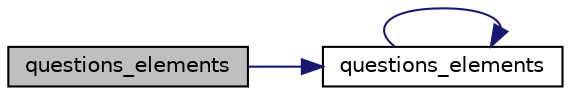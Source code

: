 digraph "questions_elements"
{
 // LATEX_PDF_SIZE
  edge [fontname="Helvetica",fontsize="10",labelfontname="Helvetica",labelfontsize="10"];
  node [fontname="Helvetica",fontsize="10",shape=record];
  rankdir="LR";
  Node1 [label="questions_elements",height=0.2,width=0.4,color="black", fillcolor="grey75", style="filled", fontcolor="black",tooltip=" "];
  Node1 -> Node2 [color="midnightblue",fontsize="10",style="solid",fontname="Helvetica"];
  Node2 [label="questions_elements",height=0.2,width=0.4,color="black", fillcolor="white", style="filled",URL="$question__functions_8c.html#a14f5181838b27baa180a1a794b5968c3",tooltip=" "];
  Node2 -> Node2 [color="midnightblue",fontsize="10",style="solid",fontname="Helvetica"];
}
